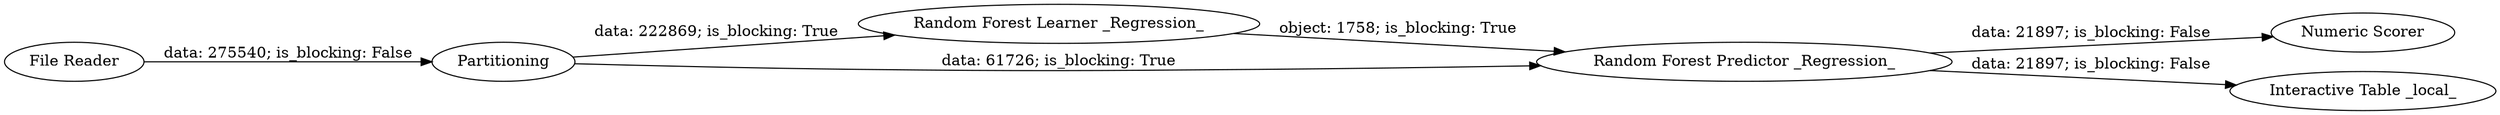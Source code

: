 digraph {
	"-1458437967013652280_35" [label="Numeric Scorer"]
	"-1458437967013652280_15" [label="Random Forest Learner _Regression_"]
	"-1458437967013652280_9" [label="Interactive Table _local_"]
	"-1458437967013652280_16" [label="Random Forest Predictor _Regression_"]
	"-1458437967013652280_1" [label="File Reader"]
	"-1458437967013652280_2" [label=Partitioning]
	"-1458437967013652280_15" -> "-1458437967013652280_16" [label="object: 1758; is_blocking: True"]
	"-1458437967013652280_16" -> "-1458437967013652280_35" [label="data: 21897; is_blocking: False"]
	"-1458437967013652280_16" -> "-1458437967013652280_9" [label="data: 21897; is_blocking: False"]
	"-1458437967013652280_1" -> "-1458437967013652280_2" [label="data: 275540; is_blocking: False"]
	"-1458437967013652280_2" -> "-1458437967013652280_15" [label="data: 222869; is_blocking: True"]
	"-1458437967013652280_2" -> "-1458437967013652280_16" [label="data: 61726; is_blocking: True"]
	rankdir=LR
}
